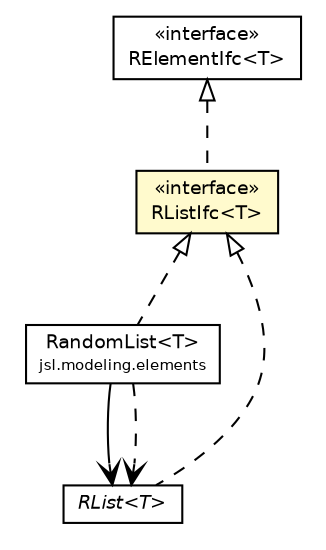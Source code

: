 #!/usr/local/bin/dot
#
# Class diagram 
# Generated by UMLGraph version 5.4 (http://www.umlgraph.org/)
#

digraph G {
	edge [fontname="Helvetica",fontsize=10,labelfontname="Helvetica",labelfontsize=10];
	node [fontname="Helvetica",fontsize=10,shape=plaintext];
	nodesep=0.25;
	ranksep=0.5;
	// jsl.modeling.elements.RandomList<T>
	c160572 [label=<<table title="jsl.modeling.elements.RandomList" border="0" cellborder="1" cellspacing="0" cellpadding="2" port="p" href="../../../modeling/elements/RandomList.html">
		<tr><td><table border="0" cellspacing="0" cellpadding="1">
<tr><td align="center" balign="center"> RandomList&lt;T&gt; </td></tr>
<tr><td align="center" balign="center"><font point-size="7.0"> jsl.modeling.elements </font></td></tr>
		</table></td></tr>
		</table>>, URL="../../../modeling/elements/RandomList.html", fontname="Helvetica", fontcolor="black", fontsize=9.0];
	// jsl.utilities.random.robj.RListIfc<T>
	c160951 [label=<<table title="jsl.utilities.random.robj.RListIfc" border="0" cellborder="1" cellspacing="0" cellpadding="2" port="p" bgcolor="lemonChiffon" href="./RListIfc.html">
		<tr><td><table border="0" cellspacing="0" cellpadding="1">
<tr><td align="center" balign="center"> &#171;interface&#187; </td></tr>
<tr><td align="center" balign="center"> RListIfc&lt;T&gt; </td></tr>
		</table></td></tr>
		</table>>, URL="./RListIfc.html", fontname="Helvetica", fontcolor="black", fontsize=9.0];
	// jsl.utilities.random.robj.RList<T>
	c160952 [label=<<table title="jsl.utilities.random.robj.RList" border="0" cellborder="1" cellspacing="0" cellpadding="2" port="p" href="./RList.html">
		<tr><td><table border="0" cellspacing="0" cellpadding="1">
<tr><td align="center" balign="center"><font face="Helvetica-Oblique"> RList&lt;T&gt; </font></td></tr>
		</table></td></tr>
		</table>>, URL="./RList.html", fontname="Helvetica", fontcolor="black", fontsize=9.0];
	// jsl.utilities.random.robj.RElementIfc<T>
	c160953 [label=<<table title="jsl.utilities.random.robj.RElementIfc" border="0" cellborder="1" cellspacing="0" cellpadding="2" port="p" href="./RElementIfc.html">
		<tr><td><table border="0" cellspacing="0" cellpadding="1">
<tr><td align="center" balign="center"> &#171;interface&#187; </td></tr>
<tr><td align="center" balign="center"> RElementIfc&lt;T&gt; </td></tr>
		</table></td></tr>
		</table>>, URL="./RElementIfc.html", fontname="Helvetica", fontcolor="black", fontsize=9.0];
	//jsl.modeling.elements.RandomList<T> implements jsl.utilities.random.robj.RListIfc<T>
	c160951:p -> c160572:p [dir=back,arrowtail=empty,style=dashed];
	//jsl.utilities.random.robj.RListIfc<T> implements jsl.utilities.random.robj.RElementIfc<T>
	c160953:p -> c160951:p [dir=back,arrowtail=empty,style=dashed];
	//jsl.utilities.random.robj.RList<T> implements jsl.utilities.random.robj.RListIfc<T>
	c160951:p -> c160952:p [dir=back,arrowtail=empty,style=dashed];
	// jsl.modeling.elements.RandomList<T> NAVASSOC jsl.utilities.random.robj.RList<T>
	c160572:p -> c160952:p [taillabel="", label="", headlabel="", fontname="Helvetica", fontcolor="black", fontsize=10.0, color="black", arrowhead=open];
	// jsl.modeling.elements.RandomList<T> DEPEND jsl.utilities.random.robj.RList<T>
	c160572:p -> c160952:p [taillabel="", label="", headlabel="", fontname="Helvetica", fontcolor="black", fontsize=10.0, color="black", arrowhead=open, style=dashed];
}

